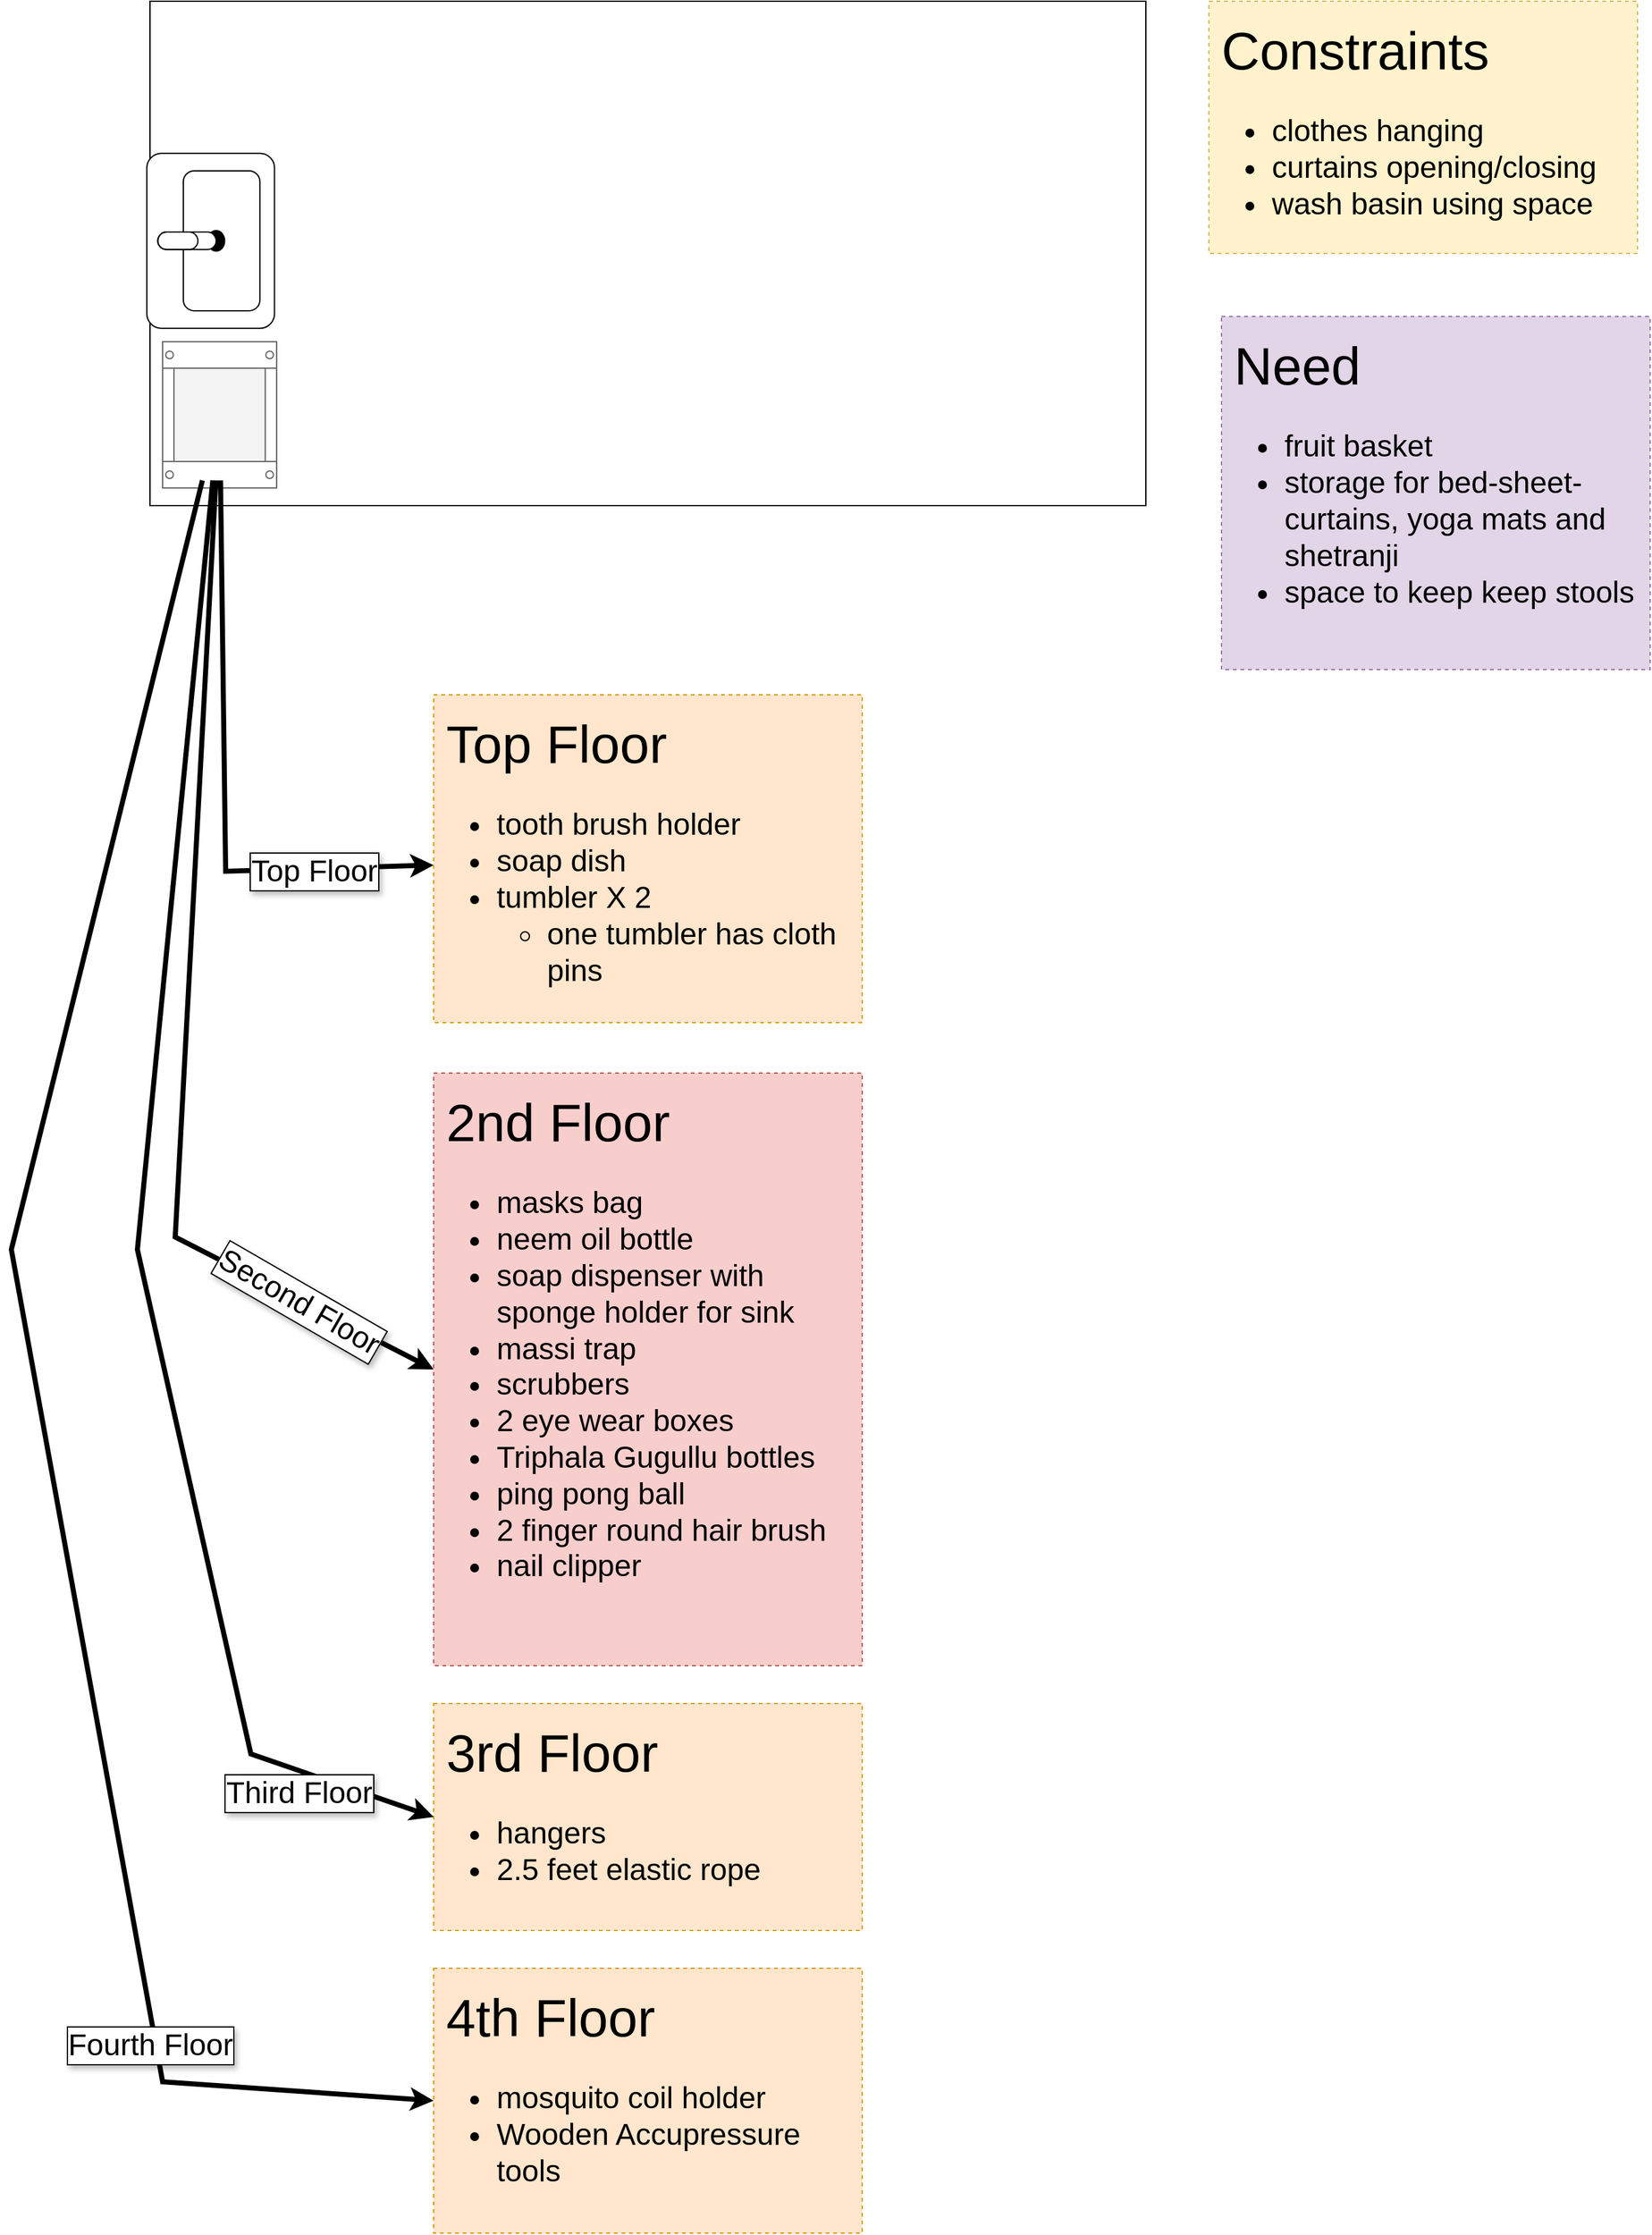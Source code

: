 <mxfile version="24.2.8" type="github" pages="2">
  <diagram name="Balcony" id="of3lFQsRo5HqSWlQ9vZJ">
    <mxGraphModel dx="3096" dy="2440" grid="1" gridSize="10" guides="1" tooltips="1" connect="1" arrows="1" fold="1" page="1" pageScale="1" pageWidth="827" pageHeight="1169" math="0" shadow="0">
      <root>
        <mxCell id="0" />
        <mxCell id="1" parent="0" />
        <mxCell id="OfnWG1LUpAFpdYO-hWLi-1" value="" style="rounded=0;whiteSpace=wrap;html=1;" parent="1" vertex="1">
          <mxGeometry x="40" y="-10" width="790" height="400" as="geometry" />
        </mxCell>
        <mxCell id="OfnWG1LUpAFpdYO-hWLi-2" value="" style="verticalLabelPosition=bottom;html=1;verticalAlign=top;align=center;shape=mxgraph.floorplan.sink_22;rotation=-90;" parent="1" vertex="1">
          <mxGeometry x="18.75" y="129.37" width="138.75" height="101.25" as="geometry" />
        </mxCell>
        <mxCell id="OfnWG1LUpAFpdYO-hWLi-3" value="" style="strokeColor=#666666;html=1;verticalLabelPosition=bottom;labelBackgroundColor=#ffffff;verticalAlign=top;outlineConnect=0;shadow=0;dashed=0;shape=mxgraph.rackGeneral.rackCabinet3;fillColor2=#f4f4f4;container=1;collapsible=0;childLayout=rack;allowGaps=1;marginLeft=9;marginRight=9;marginTop=21;marginBottom=22;textColor=#666666;numDisp=off;" parent="1" vertex="1">
          <mxGeometry x="50" y="260" width="90.41" height="110" as="geometry" />
        </mxCell>
        <mxCell id="ioB-65ZYokO6Gkxu9hn_-1" value="&lt;div&gt;Constraints&lt;/div&gt;&lt;div style=&quot;font-size: 24px;&quot;&gt;&lt;ul&gt;&lt;li&gt;clothes hanging&lt;/li&gt;&lt;li&gt;curtains opening/closing&lt;/li&gt;&lt;li&gt;wash basin using space&lt;/li&gt;&lt;/ul&gt;&lt;/div&gt;" style="whiteSpace=wrap;html=1;fillColor=#fff2cc;strokeColor=#d6b656;dashed=1;align=left;verticalAlign=top;fontSize=42;spacing=10;" vertex="1" parent="1">
          <mxGeometry x="880" y="-10" width="340" height="200" as="geometry" />
        </mxCell>
        <mxCell id="ioB-65ZYokO6Gkxu9hn_-2" value="" style="endArrow=classic;html=1;rounded=0;strokeWidth=4;" edge="1" parent="1" source="OfnWG1LUpAFpdYO-hWLi-3" target="ioB-65ZYokO6Gkxu9hn_-5">
          <mxGeometry width="50" height="50" relative="1" as="geometry">
            <mxPoint x="290" y="650" as="sourcePoint" />
            <mxPoint x="260" y="620" as="targetPoint" />
            <Array as="points">
              <mxPoint x="100" y="680" />
            </Array>
          </mxGeometry>
        </mxCell>
        <mxCell id="ioB-65ZYokO6Gkxu9hn_-4" value="Top Floor" style="edgeLabel;html=1;align=center;verticalAlign=middle;resizable=0;points=[];fontSize=24;labelBorderColor=default;spacing=10;spacingTop=10;spacingLeft=10;spacingBottom=10;spacingRight=10;textShadow=1;" vertex="1" connectable="0" parent="ioB-65ZYokO6Gkxu9hn_-2">
          <mxGeometry x="-0.426" y="-3" relative="1" as="geometry">
            <mxPoint x="75" y="173" as="offset" />
          </mxGeometry>
        </mxCell>
        <mxCell id="ioB-65ZYokO6Gkxu9hn_-5" value="&lt;div&gt;Top Floor&lt;br&gt;&lt;/div&gt;&lt;div style=&quot;font-size: 24px;&quot;&gt;&lt;ul&gt;&lt;li&gt;tooth brush holder&lt;br&gt;&lt;/li&gt;&lt;li&gt;soap dish&lt;br&gt;&lt;/li&gt;&lt;li&gt;tumbler X 2&lt;/li&gt;&lt;ul&gt;&lt;li&gt;one tumbler has cloth pins&lt;br&gt;&lt;/li&gt;&lt;/ul&gt;&lt;/ul&gt;&lt;/div&gt;" style="whiteSpace=wrap;html=1;fillColor=#ffe6cc;strokeColor=#d79b00;dashed=1;align=left;verticalAlign=top;fontSize=42;spacing=10;" vertex="1" parent="1">
          <mxGeometry x="265" y="540" width="340" height="260" as="geometry" />
        </mxCell>
        <mxCell id="ioB-65ZYokO6Gkxu9hn_-6" value="&lt;div&gt;2nd Floor&lt;br&gt;&lt;/div&gt;&lt;div style=&quot;font-size: 24px;&quot;&gt;&lt;ul&gt;&lt;li&gt;masks bag&lt;/li&gt;&lt;li&gt;neem oil bottle&lt;/li&gt;&lt;li&gt;soap dispenser with sponge holder for sink&lt;/li&gt;&lt;li&gt;massi trap&lt;/li&gt;&lt;li&gt;scrubbers&lt;/li&gt;&lt;li&gt;2 eye wear boxes&lt;/li&gt;&lt;li&gt;Triphala Gugullu bottles&lt;/li&gt;&lt;li&gt;ping pong ball&lt;/li&gt;&lt;li&gt;2 finger round hair brush&lt;/li&gt;&lt;li&gt;nail clipper&lt;br&gt;&lt;/li&gt;&lt;/ul&gt;&lt;/div&gt;" style="whiteSpace=wrap;html=1;fillColor=#f8cecc;strokeColor=#b85450;dashed=1;align=left;verticalAlign=top;fontSize=42;spacing=10;" vertex="1" parent="1">
          <mxGeometry x="265" y="840" width="340" height="470" as="geometry" />
        </mxCell>
        <mxCell id="ioB-65ZYokO6Gkxu9hn_-8" value="" style="endArrow=classic;html=1;rounded=0;strokeWidth=4;entryX=0;entryY=0.5;entryDx=0;entryDy=0;" edge="1" parent="1" source="OfnWG1LUpAFpdYO-hWLi-3" target="ioB-65ZYokO6Gkxu9hn_-6">
          <mxGeometry width="50" height="50" relative="1" as="geometry">
            <mxPoint x="103" y="380" as="sourcePoint" />
            <mxPoint x="275" y="675" as="targetPoint" />
            <Array as="points">
              <mxPoint x="60" y="970" />
            </Array>
          </mxGeometry>
        </mxCell>
        <mxCell id="ioB-65ZYokO6Gkxu9hn_-9" value="Second Floor" style="edgeLabel;html=1;align=center;verticalAlign=middle;resizable=0;points=[];fontSize=24;labelBorderColor=default;spacing=10;spacingTop=10;spacingLeft=10;spacingBottom=10;spacingRight=10;textShadow=1;rotation=30;" vertex="1" connectable="0" parent="ioB-65ZYokO6Gkxu9hn_-8">
          <mxGeometry x="-0.426" y="-3" relative="1" as="geometry">
            <mxPoint x="81" y="413" as="offset" />
          </mxGeometry>
        </mxCell>
        <mxCell id="ioB-65ZYokO6Gkxu9hn_-10" value="&lt;div&gt;3rd Floor&lt;br&gt;&lt;/div&gt;&lt;div style=&quot;font-size: 24px;&quot;&gt;&lt;ul&gt;&lt;li&gt;hangers&lt;/li&gt;&lt;li&gt;2.5 feet elastic rope&lt;br&gt;&lt;/li&gt;&lt;/ul&gt;&lt;/div&gt;" style="whiteSpace=wrap;html=1;fillColor=#ffe6cc;strokeColor=#d79b00;dashed=1;align=left;verticalAlign=top;fontSize=42;spacing=10;" vertex="1" parent="1">
          <mxGeometry x="265" y="1340" width="340" height="180" as="geometry" />
        </mxCell>
        <mxCell id="ioB-65ZYokO6Gkxu9hn_-11" value="" style="endArrow=classic;html=1;rounded=0;strokeWidth=4;entryX=0;entryY=0.5;entryDx=0;entryDy=0;" edge="1" parent="1" source="OfnWG1LUpAFpdYO-hWLi-3" target="ioB-65ZYokO6Gkxu9hn_-10">
          <mxGeometry width="50" height="50" relative="1" as="geometry">
            <mxPoint x="102" y="380" as="sourcePoint" />
            <mxPoint x="275" y="1085" as="targetPoint" />
            <Array as="points">
              <mxPoint x="30" y="980" />
              <mxPoint x="120" y="1380" />
            </Array>
          </mxGeometry>
        </mxCell>
        <mxCell id="ioB-65ZYokO6Gkxu9hn_-12" value="Third Floor" style="edgeLabel;html=1;align=center;verticalAlign=middle;resizable=0;points=[];fontSize=24;labelBorderColor=default;spacing=10;spacingTop=10;spacingLeft=10;spacingBottom=10;spacingRight=10;textShadow=1;" vertex="1" connectable="0" parent="ioB-65ZYokO6Gkxu9hn_-11">
          <mxGeometry x="-0.426" y="-3" relative="1" as="geometry">
            <mxPoint x="104" y="705" as="offset" />
          </mxGeometry>
        </mxCell>
        <mxCell id="ioB-65ZYokO6Gkxu9hn_-13" value="&lt;div&gt;Need&lt;/div&gt;&lt;div style=&quot;font-size: 24px;&quot;&gt;&lt;ul&gt;&lt;li&gt;fruit basket&lt;/li&gt;&lt;li&gt;storage for bed-sheet-curtains, yoga mats and shetranji &lt;/li&gt;&lt;li&gt;space to keep keep stools&lt;br&gt;&lt;/li&gt;&lt;/ul&gt;&lt;/div&gt;" style="whiteSpace=wrap;html=1;fillColor=#e1d5e7;strokeColor=#9673a6;dashed=1;align=left;verticalAlign=top;fontSize=42;spacing=10;" vertex="1" parent="1">
          <mxGeometry x="890" y="240" width="340" height="280" as="geometry" />
        </mxCell>
        <mxCell id="ioB-65ZYokO6Gkxu9hn_-14" value="&lt;div&gt;4th Floor&lt;br&gt;&lt;/div&gt;&lt;div style=&quot;font-size: 24px;&quot;&gt;&lt;ul&gt;&lt;li&gt;mosquito coil holder&lt;br&gt;&lt;/li&gt;&lt;li&gt;Wooden Accupressure tools&lt;br&gt;&lt;/li&gt;&lt;/ul&gt;&lt;/div&gt;" style="whiteSpace=wrap;html=1;fillColor=#ffe6cc;strokeColor=#d79b00;dashed=1;align=left;verticalAlign=top;fontSize=42;spacing=10;" vertex="1" parent="1">
          <mxGeometry x="265" y="1550" width="340" height="210" as="geometry" />
        </mxCell>
        <mxCell id="ioB-65ZYokO6Gkxu9hn_-15" value="" style="endArrow=classic;html=1;rounded=0;strokeWidth=4;entryX=0;entryY=0.5;entryDx=0;entryDy=0;" edge="1" parent="1" source="OfnWG1LUpAFpdYO-hWLi-3" target="ioB-65ZYokO6Gkxu9hn_-14">
          <mxGeometry width="50" height="50" relative="1" as="geometry">
            <mxPoint x="97" y="380" as="sourcePoint" />
            <mxPoint x="275" y="1440" as="targetPoint" />
            <Array as="points">
              <mxPoint x="-70" y="980" />
              <mxPoint x="50" y="1640" />
            </Array>
          </mxGeometry>
        </mxCell>
        <mxCell id="ioB-65ZYokO6Gkxu9hn_-16" value="Fourth Floor" style="edgeLabel;html=1;align=center;verticalAlign=middle;resizable=0;points=[];fontSize=24;labelBorderColor=default;spacing=10;spacingTop=10;spacingLeft=10;spacingBottom=10;spacingRight=10;textShadow=1;" vertex="1" connectable="0" parent="ioB-65ZYokO6Gkxu9hn_-15">
          <mxGeometry x="-0.426" y="-3" relative="1" as="geometry">
            <mxPoint x="66" y="819" as="offset" />
          </mxGeometry>
        </mxCell>
      </root>
    </mxGraphModel>
  </diagram>
  <diagram id="r9XL-YfL63rLHkhZEyh2" name="Drawing Room">
    <mxGraphModel dx="4797" dy="5732" grid="1" gridSize="10" guides="1" tooltips="1" connect="1" arrows="1" fold="1" page="1" pageScale="1" pageWidth="827" pageHeight="1169" math="0" shadow="0">
      <root>
        <mxCell id="0" />
        <mxCell id="1" parent="0" />
        <mxCell id="rv5nPXczFeRcNOdQHiIE-6" value="" style="rounded=0;whiteSpace=wrap;html=1;" vertex="1" parent="1">
          <mxGeometry x="-140" y="20" width="1120" height="1300" as="geometry" />
        </mxCell>
        <mxCell id="rv5nPXczFeRcNOdQHiIE-1" value="" style="strokeColor=#666666;html=1;verticalLabelPosition=bottom;labelBackgroundColor=#ffffff;verticalAlign=top;outlineConnect=0;shadow=0;dashed=0;shape=mxgraph.rackGeneral.rackCabinet3;fillColor2=#f4f4f4;container=1;collapsible=0;childLayout=rack;allowGaps=1;marginLeft=9;marginRight=9;marginTop=21;marginBottom=22;textColor=#666666;numDisp=off;rotation=90;" vertex="1" parent="1">
          <mxGeometry x="260" y="20" width="180" height="219" as="geometry" />
        </mxCell>
        <mxCell id="rv5nPXczFeRcNOdQHiIE-2" value="" style="rounded=1;whiteSpace=wrap;html=1;" vertex="1" parent="1">
          <mxGeometry x="480" y="40" width="460" height="210" as="geometry" />
        </mxCell>
        <mxCell id="rv5nPXczFeRcNOdQHiIE-3" value="" style="shape=image;html=1;verticalAlign=top;verticalLabelPosition=bottom;labelBackgroundColor=#ffffff;imageAspect=0;aspect=fixed;image=https://cdn2.iconfinder.com/data/icons/boxicons-regular-vol-1/24/bx-chair-128.png" vertex="1" parent="1">
          <mxGeometry x="580" y="170" width="260" height="260" as="geometry" />
        </mxCell>
        <mxCell id="rv5nPXczFeRcNOdQHiIE-4" value="" style="shape=image;html=1;verticalAlign=top;verticalLabelPosition=bottom;labelBackgroundColor=#ffffff;imageAspect=0;aspect=fixed;image=https://cdn2.iconfinder.com/data/icons/boxicons-regular-vol-1/24/bx-chair-128.png;rotation=-15;" vertex="1" parent="1">
          <mxGeometry x="610" y="990" width="260" height="260" as="geometry" />
        </mxCell>
        <mxCell id="rv5nPXczFeRcNOdQHiIE-7" value="" style="verticalLabelPosition=bottom;html=1;verticalAlign=top;align=center;shape=mxgraph.floorplan.doorLeft;aspect=fixed;" vertex="1" parent="1">
          <mxGeometry x="-140" y="20" width="320" height="340" as="geometry" />
        </mxCell>
        <mxCell id="rv5nPXczFeRcNOdQHiIE-8" value="" style="verticalLabelPosition=bottom;html=1;verticalAlign=top;align=center;shape=mxgraph.floorplan.doorLeft;aspect=fixed;rotation=90;" vertex="1" parent="1">
          <mxGeometry x="-450.59" y="810" width="310.59" height="330" as="geometry" />
        </mxCell>
        <mxCell id="-0ihKJR0Npv_YPxbWPjT-1" value="&lt;div&gt;Ground Floor&lt;br&gt;&lt;/div&gt;&lt;div style=&quot;font-size: 24px;&quot;&gt;&lt;ul&gt;&lt;li&gt;vaccum and parts&lt;br&gt;&lt;/li&gt;&lt;li&gt;robo mop dust compartments and parts&lt;br&gt;&lt;/li&gt;&lt;/ul&gt;&lt;/div&gt;" style="whiteSpace=wrap;html=1;fillColor=#ffe6cc;strokeColor=#d79b00;dashed=1;align=left;verticalAlign=top;fontSize=42;spacing=10;" vertex="1" parent="1">
          <mxGeometry x="360" y="-480" width="340" height="220" as="geometry" />
        </mxCell>
        <mxCell id="6R7jjs2dVLkLlqGUlhiG-1" value="" style="endArrow=classic;html=1;rounded=0;strokeWidth=4;entryX=0;entryY=0.5;entryDx=0;entryDy=0;" edge="1" parent="1" source="rv5nPXczFeRcNOdQHiIE-1" target="-0ihKJR0Npv_YPxbWPjT-1">
          <mxGeometry width="50" height="50" relative="1" as="geometry">
            <mxPoint x="82" y="370" as="sourcePoint" />
            <mxPoint x="270" y="1630" as="targetPoint" />
            <Array as="points">
              <mxPoint x="210" y="-280" />
            </Array>
          </mxGeometry>
        </mxCell>
        <mxCell id="6R7jjs2dVLkLlqGUlhiG-2" value="Ground Floor" style="edgeLabel;html=1;align=center;verticalAlign=middle;resizable=0;points=[];fontSize=24;labelBorderColor=default;spacing=10;spacingTop=10;spacingLeft=10;spacingBottom=10;spacingRight=10;textShadow=1;" vertex="1" connectable="0" parent="6R7jjs2dVLkLlqGUlhiG-1">
          <mxGeometry x="-0.426" y="-3" relative="1" as="geometry">
            <mxPoint x="5" y="-220" as="offset" />
          </mxGeometry>
        </mxCell>
        <mxCell id="6R7jjs2dVLkLlqGUlhiG-3" value="&lt;div&gt;First Floor&lt;br&gt;&lt;/div&gt;&lt;div style=&quot;font-size: 24px;&quot;&gt;&lt;ul&gt;&lt;li&gt;Saraja clinic file&lt;/li&gt;&lt;li&gt;micro-fiber cloth&lt;/li&gt;&lt;li&gt;laptop cover dupatta cloths&lt;br&gt;&lt;/li&gt;&lt;/ul&gt;&lt;/div&gt;" style="whiteSpace=wrap;html=1;fillColor=#f8cecc;strokeColor=#b85450;dashed=1;align=left;verticalAlign=top;fontSize=42;spacing=10;" vertex="1" parent="1">
          <mxGeometry x="360" y="-730" width="340" height="220" as="geometry" />
        </mxCell>
        <mxCell id="6R7jjs2dVLkLlqGUlhiG-4" value="" style="endArrow=classic;html=1;rounded=0;strokeWidth=4;entryX=-0.006;entryY=0.443;entryDx=0;entryDy=0;entryPerimeter=0;" edge="1" parent="1" source="rv5nPXczFeRcNOdQHiIE-1" target="6R7jjs2dVLkLlqGUlhiG-3">
          <mxGeometry width="50" height="50" relative="1" as="geometry">
            <mxPoint x="303" y="49" as="sourcePoint" />
            <mxPoint x="370" y="-360" as="targetPoint" />
            <Array as="points">
              <mxPoint x="160" y="-280" />
            </Array>
          </mxGeometry>
        </mxCell>
        <mxCell id="6R7jjs2dVLkLlqGUlhiG-5" value="First Floor" style="edgeLabel;html=1;align=center;verticalAlign=middle;resizable=0;points=[];fontSize=24;labelBorderColor=default;spacing=10;spacingTop=10;spacingLeft=10;spacingBottom=10;spacingRight=10;textShadow=1;" vertex="1" connectable="0" parent="6R7jjs2dVLkLlqGUlhiG-4">
          <mxGeometry x="-0.426" y="-3" relative="1" as="geometry">
            <mxPoint x="71" y="-381" as="offset" />
          </mxGeometry>
        </mxCell>
        <mxCell id="6R7jjs2dVLkLlqGUlhiG-6" value="" style="shape=image;html=1;verticalAlign=top;verticalLabelPosition=bottom;labelBackgroundColor=#ffffff;imageAspect=0;aspect=fixed;image=https://cdn4.iconfinder.com/data/icons/office-time/512/8-128.png" vertex="1" parent="1">
          <mxGeometry x="500" width="98" height="98" as="geometry" />
        </mxCell>
        <mxCell id="6R7jjs2dVLkLlqGUlhiG-7" value="" style="verticalLabelPosition=bottom;sketch=0;aspect=fixed;html=1;verticalAlign=top;strokeColor=none;align=center;outlineConnect=0;shape=mxgraph.citrix.laptop_1;rotation=0;" vertex="1" parent="1">
          <mxGeometry x="760" y="30" width="165.46" height="140" as="geometry" />
        </mxCell>
        <mxCell id="6R7jjs2dVLkLlqGUlhiG-8" value="" style="sketch=0;pointerEvents=1;shadow=0;dashed=0;html=1;strokeColor=none;fillColor=#505050;labelPosition=center;verticalLabelPosition=bottom;verticalAlign=top;outlineConnect=0;align=center;shape=mxgraph.office.devices.laptop;" vertex="1" parent="1">
          <mxGeometry x="570" y="54" width="180" height="116" as="geometry" />
        </mxCell>
        <mxCell id="6R7jjs2dVLkLlqGUlhiG-9" value="" style="shape=image;html=1;verticalAlign=top;verticalLabelPosition=bottom;labelBackgroundColor=#ffffff;imageAspect=0;aspect=fixed;image=https://cdn2.iconfinder.com/data/icons/date-and-time-fill-outline/64/Alarm_clock_digital_time-128.png" vertex="1" parent="1">
          <mxGeometry x="480" y="40" width="90" height="90" as="geometry" />
        </mxCell>
        <mxCell id="6R7jjs2dVLkLlqGUlhiG-10" value="" style="verticalLabelPosition=bottom;html=1;verticalAlign=top;align=center;strokeColor=none;fillColor=#00BEF2;shape=mxgraph.azure.mobile;pointerEvents=1;" vertex="1" parent="1">
          <mxGeometry x="490" y="140" width="35" height="50" as="geometry" />
        </mxCell>
        <mxCell id="6R7jjs2dVLkLlqGUlhiG-11" value="" style="verticalLabelPosition=bottom;html=1;verticalAlign=top;align=center;strokeColor=none;fillColor=#00BEF2;shape=mxgraph.azure.mobile;pointerEvents=1;" vertex="1" parent="1">
          <mxGeometry x="531.5" y="180" width="35" height="50" as="geometry" />
        </mxCell>
        <mxCell id="aIrd_1Hqyf8tElkh3JbG-1" value="&lt;div&gt;2nd Floor&lt;br&gt;&lt;/div&gt;&lt;div style=&quot;font-size: 24px;&quot;&gt;&lt;ul&gt;&lt;li&gt;Cellophane tape dispenser&lt;/li&gt;&lt;li&gt;Ayurveda book&lt;/li&gt;&lt;li&gt;A4 yellow covers&lt;/li&gt;&lt;li&gt;stick files&lt;/li&gt;&lt;li&gt;printer cables&lt;/li&gt;&lt;li&gt;Mom&#39;s writing book&lt;/li&gt;&lt;li&gt;copies of pears from The Brighter World&lt;br&gt;&lt;/li&gt;&lt;/ul&gt;&lt;/div&gt;" style="whiteSpace=wrap;html=1;fillColor=#f8cecc;strokeColor=#b85450;dashed=1;align=left;verticalAlign=top;fontSize=42;spacing=10;" vertex="1" parent="1">
          <mxGeometry x="360" y="-1150" width="340" height="390" as="geometry" />
        </mxCell>
        <mxCell id="aIrd_1Hqyf8tElkh3JbG-2" value="" style="endArrow=classic;html=1;rounded=0;strokeWidth=4;entryX=0.003;entryY=0.091;entryDx=0;entryDy=0;entryPerimeter=0;" edge="1" parent="1" target="aIrd_1Hqyf8tElkh3JbG-1">
          <mxGeometry width="50" height="50" relative="1" as="geometry">
            <mxPoint x="329" y="50" as="sourcePoint" />
            <mxPoint x="368" y="-623" as="targetPoint" />
            <Array as="points">
              <mxPoint x="120" y="-270" />
            </Array>
          </mxGeometry>
        </mxCell>
        <mxCell id="aIrd_1Hqyf8tElkh3JbG-3" value="2nd Floor" style="edgeLabel;html=1;align=center;verticalAlign=middle;resizable=0;points=[];fontSize=24;labelBorderColor=default;spacing=10;spacingTop=10;spacingLeft=10;spacingBottom=10;spacingRight=10;textShadow=1;" vertex="1" connectable="0" parent="aIrd_1Hqyf8tElkh3JbG-2">
          <mxGeometry x="-0.426" y="-3" relative="1" as="geometry">
            <mxPoint x="167" y="-665" as="offset" />
          </mxGeometry>
        </mxCell>
        <mxCell id="aIrd_1Hqyf8tElkh3JbG-4" value="&lt;div&gt;3rd Floor&lt;br&gt;&lt;/div&gt;&lt;div style=&quot;font-size: 24px;&quot;&gt;&lt;ul&gt;&lt;li&gt;Charger for bicycle battery&lt;br&gt;&lt;/li&gt;&lt;li&gt;Basket &lt;br&gt;&lt;/li&gt;&lt;ul&gt;&lt;li&gt;measuring tape&lt;/li&gt;&lt;li&gt;stapler&lt;/li&gt;&lt;li&gt;steel scale&lt;/li&gt;&lt;li&gt;round-edge cutter&lt;/li&gt;&lt;li&gt;time-management sheets&lt;/li&gt;&lt;li&gt;spare headphone (new)&lt;br&gt;&lt;/li&gt;&lt;li&gt;Appsparklers Stamp&lt;/li&gt;&lt;li&gt;scissor&lt;/li&gt;&lt;li&gt;screw driver&lt;/li&gt;&lt;li&gt;stapler pins&lt;/li&gt;&lt;li&gt;binder clips&lt;/li&gt;&lt;li&gt;paper/cardboard cutting blade&lt;/li&gt;&lt;li&gt;markers X 2&lt;/li&gt;&lt;li&gt;glue stick&lt;/li&gt;&lt;li&gt;pen&lt;/li&gt;&lt;li&gt;mobile stand&lt;/li&gt;&lt;li&gt;&lt;br&gt;&lt;/li&gt;&lt;/ul&gt;&lt;/ul&gt;&lt;/div&gt;" style="whiteSpace=wrap;html=1;fillColor=#ffe6cc;strokeColor=#d79b00;dashed=1;align=left;verticalAlign=top;fontSize=42;spacing=10;" vertex="1" parent="1">
          <mxGeometry x="360" y="-1940" width="340" height="760" as="geometry" />
        </mxCell>
        <mxCell id="aIrd_1Hqyf8tElkh3JbG-5" value="" style="endArrow=classic;html=1;rounded=0;strokeWidth=4;entryX=0;entryY=0.25;entryDx=0;entryDy=0;" edge="1" parent="1" target="aIrd_1Hqyf8tElkh3JbG-4">
          <mxGeometry width="50" height="50" relative="1" as="geometry">
            <mxPoint x="339" y="60" as="sourcePoint" />
            <mxPoint x="371" y="-1105" as="targetPoint" />
            <Array as="points">
              <mxPoint x="70" y="-280" />
            </Array>
          </mxGeometry>
        </mxCell>
        <mxCell id="aIrd_1Hqyf8tElkh3JbG-7" value="&lt;div&gt;4th Floor&lt;br&gt;&lt;/div&gt;&lt;div style=&quot;font-size: 24px;&quot;&gt;&lt;ul&gt;&lt;li&gt;Books&lt;/li&gt;&lt;li&gt;Rubber bands and safety pins box&lt;/li&gt;&lt;li&gt;GST starter kit manual&lt;/li&gt;&lt;li&gt;GPAY merchandise&lt;br&gt;&lt;/li&gt;&lt;/ul&gt;&lt;/div&gt;" style="whiteSpace=wrap;html=1;fillColor=#f8cecc;strokeColor=#b85450;dashed=1;align=left;verticalAlign=top;fontSize=42;spacing=10;" vertex="1" parent="1">
          <mxGeometry x="360" y="-2250" width="340" height="280" as="geometry" />
        </mxCell>
        <mxCell id="aIrd_1Hqyf8tElkh3JbG-8" value="" style="endArrow=classic;html=1;rounded=0;strokeWidth=4;entryX=0;entryY=0.25;entryDx=0;entryDy=0;" edge="1" parent="1" target="aIrd_1Hqyf8tElkh3JbG-7">
          <mxGeometry width="50" height="50" relative="1" as="geometry">
            <mxPoint x="349" y="70" as="sourcePoint" />
            <mxPoint x="370" y="-1740" as="targetPoint" />
            <Array as="points">
              <mxPoint x="-160" y="-280" />
            </Array>
          </mxGeometry>
        </mxCell>
        <mxCell id="aIrd_1Hqyf8tElkh3JbG-9" value="4th Floor" style="edgeLabel;html=1;align=center;verticalAlign=middle;resizable=0;points=[];fontSize=24;labelBorderColor=default;spacing=10;spacingTop=10;spacingLeft=10;spacingBottom=10;spacingRight=10;textShadow=1;" vertex="1" connectable="0" parent="aIrd_1Hqyf8tElkh3JbG-8">
          <mxGeometry x="-0.426" y="-3" relative="1" as="geometry">
            <mxPoint x="454" y="-1651" as="offset" />
          </mxGeometry>
        </mxCell>
        <mxCell id="aIrd_1Hqyf8tElkh3JbG-10" value="&lt;div&gt;5th Floor&lt;br&gt;&lt;/div&gt;&lt;div style=&quot;font-size: 24px;&quot;&gt;&lt;ul&gt;&lt;li&gt;Bag&lt;/li&gt;&lt;li&gt;Charging station&lt;/li&gt;&lt;li&gt;Lenovo Tab&lt;/li&gt;&lt;li&gt;head pillow&lt;br&gt;&lt;/li&gt;&lt;/ul&gt;&lt;/div&gt;" style="whiteSpace=wrap;html=1;fillColor=#ffe6cc;strokeColor=#d79b00;dashed=1;align=left;verticalAlign=top;fontSize=42;spacing=10;" vertex="1" parent="1">
          <mxGeometry x="355" y="-2510" width="340" height="230" as="geometry" />
        </mxCell>
        <mxCell id="aIrd_1Hqyf8tElkh3JbG-11" value="" style="endArrow=classic;html=1;rounded=0;strokeWidth=4;entryX=0;entryY=0.25;entryDx=0;entryDy=0;" edge="1" parent="1" target="aIrd_1Hqyf8tElkh3JbG-10">
          <mxGeometry width="50" height="50" relative="1" as="geometry">
            <mxPoint x="359" y="80" as="sourcePoint" />
            <mxPoint x="370" y="-2100" as="targetPoint" />
            <Array as="points">
              <mxPoint x="-290" y="-280" />
            </Array>
          </mxGeometry>
        </mxCell>
        <mxCell id="aIrd_1Hqyf8tElkh3JbG-12" value="5th Floor" style="edgeLabel;html=1;align=center;verticalAlign=middle;resizable=0;points=[];fontSize=24;labelBorderColor=default;spacing=10;spacingTop=10;spacingLeft=10;spacingBottom=10;spacingRight=10;textShadow=1;" vertex="1" connectable="0" parent="aIrd_1Hqyf8tElkh3JbG-11">
          <mxGeometry x="-0.426" y="-3" relative="1" as="geometry">
            <mxPoint x="550" y="-1925" as="offset" />
          </mxGeometry>
        </mxCell>
        <mxCell id="aIrd_1Hqyf8tElkh3JbG-16" value="3rd Floor" style="edgeLabel;html=1;align=center;verticalAlign=middle;resizable=0;points=[];fontSize=24;labelBorderColor=default;spacing=10;spacingTop=10;spacingLeft=10;spacingBottom=10;spacingRight=10;textShadow=1;" vertex="1" connectable="0" parent="1">
          <mxGeometry x="279.999" y="-1400.002" as="geometry" />
        </mxCell>
        <mxCell id="aIrd_1Hqyf8tElkh3JbG-17" value="" style="verticalLabelPosition=bottom;html=1;verticalAlign=top;align=center;shape=mxgraph.floorplan.table;" vertex="1" parent="1">
          <mxGeometry x="-130" y="360" width="230" height="220" as="geometry" />
        </mxCell>
        <mxCell id="aIrd_1Hqyf8tElkh3JbG-18" value="2 IKEA tables" style="text;html=1;align=center;verticalAlign=middle;resizable=0;points=[];autosize=1;strokeColor=none;fillColor=none;fontSize=24;" vertex="1" parent="1">
          <mxGeometry x="-100" y="450" width="170" height="40" as="geometry" />
        </mxCell>
        <mxCell id="aIrd_1Hqyf8tElkh3JbG-19" value="" style="verticalLabelPosition=bottom;html=1;verticalAlign=top;align=center;shape=mxgraph.floorplan.doorLeft;aspect=fixed;rotation=-90;" vertex="1" parent="1">
          <mxGeometry x="992.19" y="650" width="390" height="414.38" as="geometry" />
        </mxCell>
      </root>
    </mxGraphModel>
  </diagram>
</mxfile>
